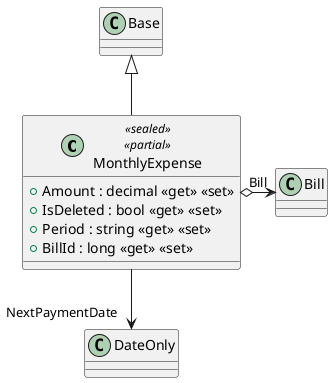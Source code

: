 @startuml
class MonthlyExpense <<sealed>> <<partial>> {
    + Amount : decimal <<get>> <<set>>
    + IsDeleted : bool <<get>> <<set>>
    + Period : string <<get>> <<set>>
    + BillId : long <<get>> <<set>>
}
Base <|-- MonthlyExpense
MonthlyExpense --> "NextPaymentDate" DateOnly
MonthlyExpense o-> "Bill" Bill
@enduml
